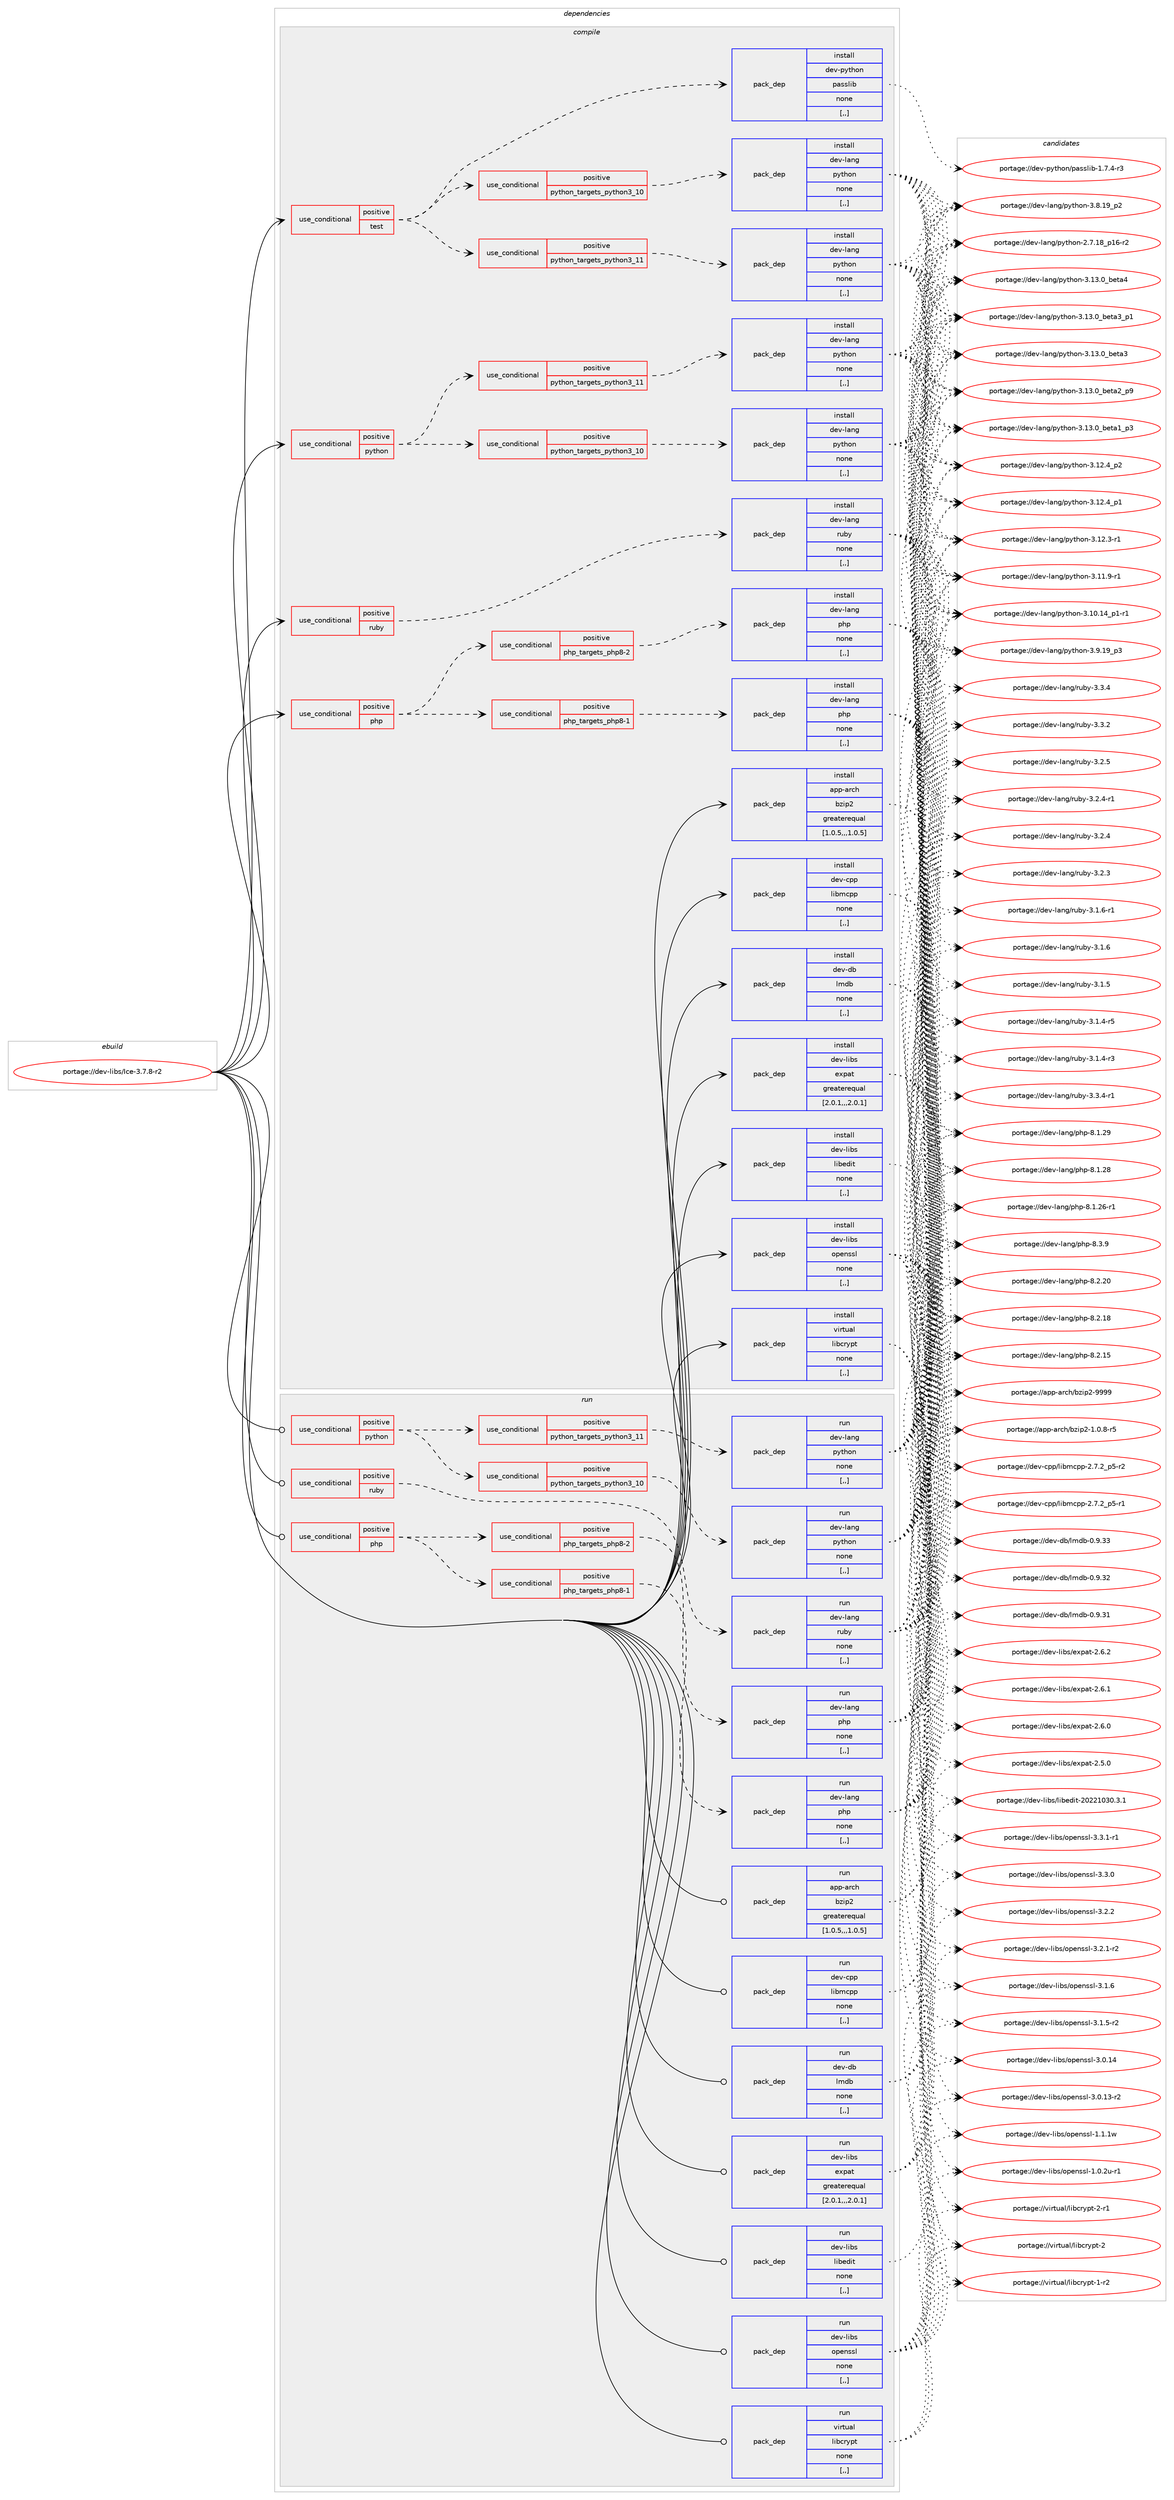 digraph prolog {

# *************
# Graph options
# *************

newrank=true;
concentrate=true;
compound=true;
graph [rankdir=LR,fontname=Helvetica,fontsize=10,ranksep=1.5];#, ranksep=2.5, nodesep=0.2];
edge  [arrowhead=vee];
node  [fontname=Helvetica,fontsize=10];

# **********
# The ebuild
# **********

subgraph cluster_leftcol {
color=gray;
label=<<i>ebuild</i>>;
id [label="portage://dev-libs/Ice-3.7.8-r2", color=red, width=4, href="../dev-libs/Ice-3.7.8-r2.svg"];
}

# ****************
# The dependencies
# ****************

subgraph cluster_midcol {
color=gray;
label=<<i>dependencies</i>>;
subgraph cluster_compile {
fillcolor="#eeeeee";
style=filled;
label=<<i>compile</i>>;
subgraph cond25691 {
dependency106335 [label=<<TABLE BORDER="0" CELLBORDER="1" CELLSPACING="0" CELLPADDING="4"><TR><TD ROWSPAN="3" CELLPADDING="10">use_conditional</TD></TR><TR><TD>positive</TD></TR><TR><TD>php</TD></TR></TABLE>>, shape=none, color=red];
subgraph cond25692 {
dependency106336 [label=<<TABLE BORDER="0" CELLBORDER="1" CELLSPACING="0" CELLPADDING="4"><TR><TD ROWSPAN="3" CELLPADDING="10">use_conditional</TD></TR><TR><TD>positive</TD></TR><TR><TD>php_targets_php8-1</TD></TR></TABLE>>, shape=none, color=red];
subgraph pack79495 {
dependency106337 [label=<<TABLE BORDER="0" CELLBORDER="1" CELLSPACING="0" CELLPADDING="4" WIDTH="220"><TR><TD ROWSPAN="6" CELLPADDING="30">pack_dep</TD></TR><TR><TD WIDTH="110">install</TD></TR><TR><TD>dev-lang</TD></TR><TR><TD>php</TD></TR><TR><TD>none</TD></TR><TR><TD>[,,]</TD></TR></TABLE>>, shape=none, color=blue];
}
dependency106336:e -> dependency106337:w [weight=20,style="dashed",arrowhead="vee"];
}
dependency106335:e -> dependency106336:w [weight=20,style="dashed",arrowhead="vee"];
subgraph cond25693 {
dependency106338 [label=<<TABLE BORDER="0" CELLBORDER="1" CELLSPACING="0" CELLPADDING="4"><TR><TD ROWSPAN="3" CELLPADDING="10">use_conditional</TD></TR><TR><TD>positive</TD></TR><TR><TD>php_targets_php8-2</TD></TR></TABLE>>, shape=none, color=red];
subgraph pack79496 {
dependency106339 [label=<<TABLE BORDER="0" CELLBORDER="1" CELLSPACING="0" CELLPADDING="4" WIDTH="220"><TR><TD ROWSPAN="6" CELLPADDING="30">pack_dep</TD></TR><TR><TD WIDTH="110">install</TD></TR><TR><TD>dev-lang</TD></TR><TR><TD>php</TD></TR><TR><TD>none</TD></TR><TR><TD>[,,]</TD></TR></TABLE>>, shape=none, color=blue];
}
dependency106338:e -> dependency106339:w [weight=20,style="dashed",arrowhead="vee"];
}
dependency106335:e -> dependency106338:w [weight=20,style="dashed",arrowhead="vee"];
}
id:e -> dependency106335:w [weight=20,style="solid",arrowhead="vee"];
subgraph cond25694 {
dependency106340 [label=<<TABLE BORDER="0" CELLBORDER="1" CELLSPACING="0" CELLPADDING="4"><TR><TD ROWSPAN="3" CELLPADDING="10">use_conditional</TD></TR><TR><TD>positive</TD></TR><TR><TD>python</TD></TR></TABLE>>, shape=none, color=red];
subgraph cond25695 {
dependency106341 [label=<<TABLE BORDER="0" CELLBORDER="1" CELLSPACING="0" CELLPADDING="4"><TR><TD ROWSPAN="3" CELLPADDING="10">use_conditional</TD></TR><TR><TD>positive</TD></TR><TR><TD>python_targets_python3_10</TD></TR></TABLE>>, shape=none, color=red];
subgraph pack79497 {
dependency106342 [label=<<TABLE BORDER="0" CELLBORDER="1" CELLSPACING="0" CELLPADDING="4" WIDTH="220"><TR><TD ROWSPAN="6" CELLPADDING="30">pack_dep</TD></TR><TR><TD WIDTH="110">install</TD></TR><TR><TD>dev-lang</TD></TR><TR><TD>python</TD></TR><TR><TD>none</TD></TR><TR><TD>[,,]</TD></TR></TABLE>>, shape=none, color=blue];
}
dependency106341:e -> dependency106342:w [weight=20,style="dashed",arrowhead="vee"];
}
dependency106340:e -> dependency106341:w [weight=20,style="dashed",arrowhead="vee"];
subgraph cond25696 {
dependency106343 [label=<<TABLE BORDER="0" CELLBORDER="1" CELLSPACING="0" CELLPADDING="4"><TR><TD ROWSPAN="3" CELLPADDING="10">use_conditional</TD></TR><TR><TD>positive</TD></TR><TR><TD>python_targets_python3_11</TD></TR></TABLE>>, shape=none, color=red];
subgraph pack79498 {
dependency106344 [label=<<TABLE BORDER="0" CELLBORDER="1" CELLSPACING="0" CELLPADDING="4" WIDTH="220"><TR><TD ROWSPAN="6" CELLPADDING="30">pack_dep</TD></TR><TR><TD WIDTH="110">install</TD></TR><TR><TD>dev-lang</TD></TR><TR><TD>python</TD></TR><TR><TD>none</TD></TR><TR><TD>[,,]</TD></TR></TABLE>>, shape=none, color=blue];
}
dependency106343:e -> dependency106344:w [weight=20,style="dashed",arrowhead="vee"];
}
dependency106340:e -> dependency106343:w [weight=20,style="dashed",arrowhead="vee"];
}
id:e -> dependency106340:w [weight=20,style="solid",arrowhead="vee"];
subgraph cond25697 {
dependency106345 [label=<<TABLE BORDER="0" CELLBORDER="1" CELLSPACING="0" CELLPADDING="4"><TR><TD ROWSPAN="3" CELLPADDING="10">use_conditional</TD></TR><TR><TD>positive</TD></TR><TR><TD>ruby</TD></TR></TABLE>>, shape=none, color=red];
subgraph pack79499 {
dependency106346 [label=<<TABLE BORDER="0" CELLBORDER="1" CELLSPACING="0" CELLPADDING="4" WIDTH="220"><TR><TD ROWSPAN="6" CELLPADDING="30">pack_dep</TD></TR><TR><TD WIDTH="110">install</TD></TR><TR><TD>dev-lang</TD></TR><TR><TD>ruby</TD></TR><TR><TD>none</TD></TR><TR><TD>[,,]</TD></TR></TABLE>>, shape=none, color=blue];
}
dependency106345:e -> dependency106346:w [weight=20,style="dashed",arrowhead="vee"];
}
id:e -> dependency106345:w [weight=20,style="solid",arrowhead="vee"];
subgraph cond25698 {
dependency106347 [label=<<TABLE BORDER="0" CELLBORDER="1" CELLSPACING="0" CELLPADDING="4"><TR><TD ROWSPAN="3" CELLPADDING="10">use_conditional</TD></TR><TR><TD>positive</TD></TR><TR><TD>test</TD></TR></TABLE>>, shape=none, color=red];
subgraph cond25699 {
dependency106348 [label=<<TABLE BORDER="0" CELLBORDER="1" CELLSPACING="0" CELLPADDING="4"><TR><TD ROWSPAN="3" CELLPADDING="10">use_conditional</TD></TR><TR><TD>positive</TD></TR><TR><TD>python_targets_python3_10</TD></TR></TABLE>>, shape=none, color=red];
subgraph pack79500 {
dependency106349 [label=<<TABLE BORDER="0" CELLBORDER="1" CELLSPACING="0" CELLPADDING="4" WIDTH="220"><TR><TD ROWSPAN="6" CELLPADDING="30">pack_dep</TD></TR><TR><TD WIDTH="110">install</TD></TR><TR><TD>dev-lang</TD></TR><TR><TD>python</TD></TR><TR><TD>none</TD></TR><TR><TD>[,,]</TD></TR></TABLE>>, shape=none, color=blue];
}
dependency106348:e -> dependency106349:w [weight=20,style="dashed",arrowhead="vee"];
}
dependency106347:e -> dependency106348:w [weight=20,style="dashed",arrowhead="vee"];
subgraph cond25700 {
dependency106350 [label=<<TABLE BORDER="0" CELLBORDER="1" CELLSPACING="0" CELLPADDING="4"><TR><TD ROWSPAN="3" CELLPADDING="10">use_conditional</TD></TR><TR><TD>positive</TD></TR><TR><TD>python_targets_python3_11</TD></TR></TABLE>>, shape=none, color=red];
subgraph pack79501 {
dependency106351 [label=<<TABLE BORDER="0" CELLBORDER="1" CELLSPACING="0" CELLPADDING="4" WIDTH="220"><TR><TD ROWSPAN="6" CELLPADDING="30">pack_dep</TD></TR><TR><TD WIDTH="110">install</TD></TR><TR><TD>dev-lang</TD></TR><TR><TD>python</TD></TR><TR><TD>none</TD></TR><TR><TD>[,,]</TD></TR></TABLE>>, shape=none, color=blue];
}
dependency106350:e -> dependency106351:w [weight=20,style="dashed",arrowhead="vee"];
}
dependency106347:e -> dependency106350:w [weight=20,style="dashed",arrowhead="vee"];
subgraph pack79502 {
dependency106352 [label=<<TABLE BORDER="0" CELLBORDER="1" CELLSPACING="0" CELLPADDING="4" WIDTH="220"><TR><TD ROWSPAN="6" CELLPADDING="30">pack_dep</TD></TR><TR><TD WIDTH="110">install</TD></TR><TR><TD>dev-python</TD></TR><TR><TD>passlib</TD></TR><TR><TD>none</TD></TR><TR><TD>[,,]</TD></TR></TABLE>>, shape=none, color=blue];
}
dependency106347:e -> dependency106352:w [weight=20,style="dashed",arrowhead="vee"];
}
id:e -> dependency106347:w [weight=20,style="solid",arrowhead="vee"];
subgraph pack79503 {
dependency106353 [label=<<TABLE BORDER="0" CELLBORDER="1" CELLSPACING="0" CELLPADDING="4" WIDTH="220"><TR><TD ROWSPAN="6" CELLPADDING="30">pack_dep</TD></TR><TR><TD WIDTH="110">install</TD></TR><TR><TD>app-arch</TD></TR><TR><TD>bzip2</TD></TR><TR><TD>greaterequal</TD></TR><TR><TD>[1.0.5,,,1.0.5]</TD></TR></TABLE>>, shape=none, color=blue];
}
id:e -> dependency106353:w [weight=20,style="solid",arrowhead="vee"];
subgraph pack79504 {
dependency106354 [label=<<TABLE BORDER="0" CELLBORDER="1" CELLSPACING="0" CELLPADDING="4" WIDTH="220"><TR><TD ROWSPAN="6" CELLPADDING="30">pack_dep</TD></TR><TR><TD WIDTH="110">install</TD></TR><TR><TD>dev-cpp</TD></TR><TR><TD>libmcpp</TD></TR><TR><TD>none</TD></TR><TR><TD>[,,]</TD></TR></TABLE>>, shape=none, color=blue];
}
id:e -> dependency106354:w [weight=20,style="solid",arrowhead="vee"];
subgraph pack79505 {
dependency106355 [label=<<TABLE BORDER="0" CELLBORDER="1" CELLSPACING="0" CELLPADDING="4" WIDTH="220"><TR><TD ROWSPAN="6" CELLPADDING="30">pack_dep</TD></TR><TR><TD WIDTH="110">install</TD></TR><TR><TD>dev-db</TD></TR><TR><TD>lmdb</TD></TR><TR><TD>none</TD></TR><TR><TD>[,,]</TD></TR></TABLE>>, shape=none, color=blue];
}
id:e -> dependency106355:w [weight=20,style="solid",arrowhead="vee"];
subgraph pack79506 {
dependency106356 [label=<<TABLE BORDER="0" CELLBORDER="1" CELLSPACING="0" CELLPADDING="4" WIDTH="220"><TR><TD ROWSPAN="6" CELLPADDING="30">pack_dep</TD></TR><TR><TD WIDTH="110">install</TD></TR><TR><TD>dev-libs</TD></TR><TR><TD>expat</TD></TR><TR><TD>greaterequal</TD></TR><TR><TD>[2.0.1,,,2.0.1]</TD></TR></TABLE>>, shape=none, color=blue];
}
id:e -> dependency106356:w [weight=20,style="solid",arrowhead="vee"];
subgraph pack79507 {
dependency106357 [label=<<TABLE BORDER="0" CELLBORDER="1" CELLSPACING="0" CELLPADDING="4" WIDTH="220"><TR><TD ROWSPAN="6" CELLPADDING="30">pack_dep</TD></TR><TR><TD WIDTH="110">install</TD></TR><TR><TD>dev-libs</TD></TR><TR><TD>libedit</TD></TR><TR><TD>none</TD></TR><TR><TD>[,,]</TD></TR></TABLE>>, shape=none, color=blue];
}
id:e -> dependency106357:w [weight=20,style="solid",arrowhead="vee"];
subgraph pack79508 {
dependency106358 [label=<<TABLE BORDER="0" CELLBORDER="1" CELLSPACING="0" CELLPADDING="4" WIDTH="220"><TR><TD ROWSPAN="6" CELLPADDING="30">pack_dep</TD></TR><TR><TD WIDTH="110">install</TD></TR><TR><TD>dev-libs</TD></TR><TR><TD>openssl</TD></TR><TR><TD>none</TD></TR><TR><TD>[,,]</TD></TR></TABLE>>, shape=none, color=blue];
}
id:e -> dependency106358:w [weight=20,style="solid",arrowhead="vee"];
subgraph pack79509 {
dependency106359 [label=<<TABLE BORDER="0" CELLBORDER="1" CELLSPACING="0" CELLPADDING="4" WIDTH="220"><TR><TD ROWSPAN="6" CELLPADDING="30">pack_dep</TD></TR><TR><TD WIDTH="110">install</TD></TR><TR><TD>virtual</TD></TR><TR><TD>libcrypt</TD></TR><TR><TD>none</TD></TR><TR><TD>[,,]</TD></TR></TABLE>>, shape=none, color=blue];
}
id:e -> dependency106359:w [weight=20,style="solid",arrowhead="vee"];
}
subgraph cluster_compileandrun {
fillcolor="#eeeeee";
style=filled;
label=<<i>compile and run</i>>;
}
subgraph cluster_run {
fillcolor="#eeeeee";
style=filled;
label=<<i>run</i>>;
subgraph cond25701 {
dependency106360 [label=<<TABLE BORDER="0" CELLBORDER="1" CELLSPACING="0" CELLPADDING="4"><TR><TD ROWSPAN="3" CELLPADDING="10">use_conditional</TD></TR><TR><TD>positive</TD></TR><TR><TD>php</TD></TR></TABLE>>, shape=none, color=red];
subgraph cond25702 {
dependency106361 [label=<<TABLE BORDER="0" CELLBORDER="1" CELLSPACING="0" CELLPADDING="4"><TR><TD ROWSPAN="3" CELLPADDING="10">use_conditional</TD></TR><TR><TD>positive</TD></TR><TR><TD>php_targets_php8-1</TD></TR></TABLE>>, shape=none, color=red];
subgraph pack79510 {
dependency106362 [label=<<TABLE BORDER="0" CELLBORDER="1" CELLSPACING="0" CELLPADDING="4" WIDTH="220"><TR><TD ROWSPAN="6" CELLPADDING="30">pack_dep</TD></TR><TR><TD WIDTH="110">run</TD></TR><TR><TD>dev-lang</TD></TR><TR><TD>php</TD></TR><TR><TD>none</TD></TR><TR><TD>[,,]</TD></TR></TABLE>>, shape=none, color=blue];
}
dependency106361:e -> dependency106362:w [weight=20,style="dashed",arrowhead="vee"];
}
dependency106360:e -> dependency106361:w [weight=20,style="dashed",arrowhead="vee"];
subgraph cond25703 {
dependency106363 [label=<<TABLE BORDER="0" CELLBORDER="1" CELLSPACING="0" CELLPADDING="4"><TR><TD ROWSPAN="3" CELLPADDING="10">use_conditional</TD></TR><TR><TD>positive</TD></TR><TR><TD>php_targets_php8-2</TD></TR></TABLE>>, shape=none, color=red];
subgraph pack79511 {
dependency106364 [label=<<TABLE BORDER="0" CELLBORDER="1" CELLSPACING="0" CELLPADDING="4" WIDTH="220"><TR><TD ROWSPAN="6" CELLPADDING="30">pack_dep</TD></TR><TR><TD WIDTH="110">run</TD></TR><TR><TD>dev-lang</TD></TR><TR><TD>php</TD></TR><TR><TD>none</TD></TR><TR><TD>[,,]</TD></TR></TABLE>>, shape=none, color=blue];
}
dependency106363:e -> dependency106364:w [weight=20,style="dashed",arrowhead="vee"];
}
dependency106360:e -> dependency106363:w [weight=20,style="dashed",arrowhead="vee"];
}
id:e -> dependency106360:w [weight=20,style="solid",arrowhead="odot"];
subgraph cond25704 {
dependency106365 [label=<<TABLE BORDER="0" CELLBORDER="1" CELLSPACING="0" CELLPADDING="4"><TR><TD ROWSPAN="3" CELLPADDING="10">use_conditional</TD></TR><TR><TD>positive</TD></TR><TR><TD>python</TD></TR></TABLE>>, shape=none, color=red];
subgraph cond25705 {
dependency106366 [label=<<TABLE BORDER="0" CELLBORDER="1" CELLSPACING="0" CELLPADDING="4"><TR><TD ROWSPAN="3" CELLPADDING="10">use_conditional</TD></TR><TR><TD>positive</TD></TR><TR><TD>python_targets_python3_10</TD></TR></TABLE>>, shape=none, color=red];
subgraph pack79512 {
dependency106367 [label=<<TABLE BORDER="0" CELLBORDER="1" CELLSPACING="0" CELLPADDING="4" WIDTH="220"><TR><TD ROWSPAN="6" CELLPADDING="30">pack_dep</TD></TR><TR><TD WIDTH="110">run</TD></TR><TR><TD>dev-lang</TD></TR><TR><TD>python</TD></TR><TR><TD>none</TD></TR><TR><TD>[,,]</TD></TR></TABLE>>, shape=none, color=blue];
}
dependency106366:e -> dependency106367:w [weight=20,style="dashed",arrowhead="vee"];
}
dependency106365:e -> dependency106366:w [weight=20,style="dashed",arrowhead="vee"];
subgraph cond25706 {
dependency106368 [label=<<TABLE BORDER="0" CELLBORDER="1" CELLSPACING="0" CELLPADDING="4"><TR><TD ROWSPAN="3" CELLPADDING="10">use_conditional</TD></TR><TR><TD>positive</TD></TR><TR><TD>python_targets_python3_11</TD></TR></TABLE>>, shape=none, color=red];
subgraph pack79513 {
dependency106369 [label=<<TABLE BORDER="0" CELLBORDER="1" CELLSPACING="0" CELLPADDING="4" WIDTH="220"><TR><TD ROWSPAN="6" CELLPADDING="30">pack_dep</TD></TR><TR><TD WIDTH="110">run</TD></TR><TR><TD>dev-lang</TD></TR><TR><TD>python</TD></TR><TR><TD>none</TD></TR><TR><TD>[,,]</TD></TR></TABLE>>, shape=none, color=blue];
}
dependency106368:e -> dependency106369:w [weight=20,style="dashed",arrowhead="vee"];
}
dependency106365:e -> dependency106368:w [weight=20,style="dashed",arrowhead="vee"];
}
id:e -> dependency106365:w [weight=20,style="solid",arrowhead="odot"];
subgraph cond25707 {
dependency106370 [label=<<TABLE BORDER="0" CELLBORDER="1" CELLSPACING="0" CELLPADDING="4"><TR><TD ROWSPAN="3" CELLPADDING="10">use_conditional</TD></TR><TR><TD>positive</TD></TR><TR><TD>ruby</TD></TR></TABLE>>, shape=none, color=red];
subgraph pack79514 {
dependency106371 [label=<<TABLE BORDER="0" CELLBORDER="1" CELLSPACING="0" CELLPADDING="4" WIDTH="220"><TR><TD ROWSPAN="6" CELLPADDING="30">pack_dep</TD></TR><TR><TD WIDTH="110">run</TD></TR><TR><TD>dev-lang</TD></TR><TR><TD>ruby</TD></TR><TR><TD>none</TD></TR><TR><TD>[,,]</TD></TR></TABLE>>, shape=none, color=blue];
}
dependency106370:e -> dependency106371:w [weight=20,style="dashed",arrowhead="vee"];
}
id:e -> dependency106370:w [weight=20,style="solid",arrowhead="odot"];
subgraph pack79515 {
dependency106372 [label=<<TABLE BORDER="0" CELLBORDER="1" CELLSPACING="0" CELLPADDING="4" WIDTH="220"><TR><TD ROWSPAN="6" CELLPADDING="30">pack_dep</TD></TR><TR><TD WIDTH="110">run</TD></TR><TR><TD>app-arch</TD></TR><TR><TD>bzip2</TD></TR><TR><TD>greaterequal</TD></TR><TR><TD>[1.0.5,,,1.0.5]</TD></TR></TABLE>>, shape=none, color=blue];
}
id:e -> dependency106372:w [weight=20,style="solid",arrowhead="odot"];
subgraph pack79516 {
dependency106373 [label=<<TABLE BORDER="0" CELLBORDER="1" CELLSPACING="0" CELLPADDING="4" WIDTH="220"><TR><TD ROWSPAN="6" CELLPADDING="30">pack_dep</TD></TR><TR><TD WIDTH="110">run</TD></TR><TR><TD>dev-cpp</TD></TR><TR><TD>libmcpp</TD></TR><TR><TD>none</TD></TR><TR><TD>[,,]</TD></TR></TABLE>>, shape=none, color=blue];
}
id:e -> dependency106373:w [weight=20,style="solid",arrowhead="odot"];
subgraph pack79517 {
dependency106374 [label=<<TABLE BORDER="0" CELLBORDER="1" CELLSPACING="0" CELLPADDING="4" WIDTH="220"><TR><TD ROWSPAN="6" CELLPADDING="30">pack_dep</TD></TR><TR><TD WIDTH="110">run</TD></TR><TR><TD>dev-db</TD></TR><TR><TD>lmdb</TD></TR><TR><TD>none</TD></TR><TR><TD>[,,]</TD></TR></TABLE>>, shape=none, color=blue];
}
id:e -> dependency106374:w [weight=20,style="solid",arrowhead="odot"];
subgraph pack79518 {
dependency106375 [label=<<TABLE BORDER="0" CELLBORDER="1" CELLSPACING="0" CELLPADDING="4" WIDTH="220"><TR><TD ROWSPAN="6" CELLPADDING="30">pack_dep</TD></TR><TR><TD WIDTH="110">run</TD></TR><TR><TD>dev-libs</TD></TR><TR><TD>expat</TD></TR><TR><TD>greaterequal</TD></TR><TR><TD>[2.0.1,,,2.0.1]</TD></TR></TABLE>>, shape=none, color=blue];
}
id:e -> dependency106375:w [weight=20,style="solid",arrowhead="odot"];
subgraph pack79519 {
dependency106376 [label=<<TABLE BORDER="0" CELLBORDER="1" CELLSPACING="0" CELLPADDING="4" WIDTH="220"><TR><TD ROWSPAN="6" CELLPADDING="30">pack_dep</TD></TR><TR><TD WIDTH="110">run</TD></TR><TR><TD>dev-libs</TD></TR><TR><TD>libedit</TD></TR><TR><TD>none</TD></TR><TR><TD>[,,]</TD></TR></TABLE>>, shape=none, color=blue];
}
id:e -> dependency106376:w [weight=20,style="solid",arrowhead="odot"];
subgraph pack79520 {
dependency106377 [label=<<TABLE BORDER="0" CELLBORDER="1" CELLSPACING="0" CELLPADDING="4" WIDTH="220"><TR><TD ROWSPAN="6" CELLPADDING="30">pack_dep</TD></TR><TR><TD WIDTH="110">run</TD></TR><TR><TD>dev-libs</TD></TR><TR><TD>openssl</TD></TR><TR><TD>none</TD></TR><TR><TD>[,,]</TD></TR></TABLE>>, shape=none, color=blue];
}
id:e -> dependency106377:w [weight=20,style="solid",arrowhead="odot"];
subgraph pack79521 {
dependency106378 [label=<<TABLE BORDER="0" CELLBORDER="1" CELLSPACING="0" CELLPADDING="4" WIDTH="220"><TR><TD ROWSPAN="6" CELLPADDING="30">pack_dep</TD></TR><TR><TD WIDTH="110">run</TD></TR><TR><TD>virtual</TD></TR><TR><TD>libcrypt</TD></TR><TR><TD>none</TD></TR><TR><TD>[,,]</TD></TR></TABLE>>, shape=none, color=blue];
}
id:e -> dependency106378:w [weight=20,style="solid",arrowhead="odot"];
}
}

# **************
# The candidates
# **************

subgraph cluster_choices {
rank=same;
color=gray;
label=<<i>candidates</i>>;

subgraph choice79495 {
color=black;
nodesep=1;
choice100101118451089711010347112104112455646514657 [label="portage://dev-lang/php-8.3.9", color=red, width=4,href="../dev-lang/php-8.3.9.svg"];
choice10010111845108971101034711210411245564650465048 [label="portage://dev-lang/php-8.2.20", color=red, width=4,href="../dev-lang/php-8.2.20.svg"];
choice10010111845108971101034711210411245564650464956 [label="portage://dev-lang/php-8.2.18", color=red, width=4,href="../dev-lang/php-8.2.18.svg"];
choice10010111845108971101034711210411245564650464953 [label="portage://dev-lang/php-8.2.15", color=red, width=4,href="../dev-lang/php-8.2.15.svg"];
choice10010111845108971101034711210411245564649465057 [label="portage://dev-lang/php-8.1.29", color=red, width=4,href="../dev-lang/php-8.1.29.svg"];
choice10010111845108971101034711210411245564649465056 [label="portage://dev-lang/php-8.1.28", color=red, width=4,href="../dev-lang/php-8.1.28.svg"];
choice100101118451089711010347112104112455646494650544511449 [label="portage://dev-lang/php-8.1.26-r1", color=red, width=4,href="../dev-lang/php-8.1.26-r1.svg"];
dependency106337:e -> choice100101118451089711010347112104112455646514657:w [style=dotted,weight="100"];
dependency106337:e -> choice10010111845108971101034711210411245564650465048:w [style=dotted,weight="100"];
dependency106337:e -> choice10010111845108971101034711210411245564650464956:w [style=dotted,weight="100"];
dependency106337:e -> choice10010111845108971101034711210411245564650464953:w [style=dotted,weight="100"];
dependency106337:e -> choice10010111845108971101034711210411245564649465057:w [style=dotted,weight="100"];
dependency106337:e -> choice10010111845108971101034711210411245564649465056:w [style=dotted,weight="100"];
dependency106337:e -> choice100101118451089711010347112104112455646494650544511449:w [style=dotted,weight="100"];
}
subgraph choice79496 {
color=black;
nodesep=1;
choice100101118451089711010347112104112455646514657 [label="portage://dev-lang/php-8.3.9", color=red, width=4,href="../dev-lang/php-8.3.9.svg"];
choice10010111845108971101034711210411245564650465048 [label="portage://dev-lang/php-8.2.20", color=red, width=4,href="../dev-lang/php-8.2.20.svg"];
choice10010111845108971101034711210411245564650464956 [label="portage://dev-lang/php-8.2.18", color=red, width=4,href="../dev-lang/php-8.2.18.svg"];
choice10010111845108971101034711210411245564650464953 [label="portage://dev-lang/php-8.2.15", color=red, width=4,href="../dev-lang/php-8.2.15.svg"];
choice10010111845108971101034711210411245564649465057 [label="portage://dev-lang/php-8.1.29", color=red, width=4,href="../dev-lang/php-8.1.29.svg"];
choice10010111845108971101034711210411245564649465056 [label="portage://dev-lang/php-8.1.28", color=red, width=4,href="../dev-lang/php-8.1.28.svg"];
choice100101118451089711010347112104112455646494650544511449 [label="portage://dev-lang/php-8.1.26-r1", color=red, width=4,href="../dev-lang/php-8.1.26-r1.svg"];
dependency106339:e -> choice100101118451089711010347112104112455646514657:w [style=dotted,weight="100"];
dependency106339:e -> choice10010111845108971101034711210411245564650465048:w [style=dotted,weight="100"];
dependency106339:e -> choice10010111845108971101034711210411245564650464956:w [style=dotted,weight="100"];
dependency106339:e -> choice10010111845108971101034711210411245564650464953:w [style=dotted,weight="100"];
dependency106339:e -> choice10010111845108971101034711210411245564649465057:w [style=dotted,weight="100"];
dependency106339:e -> choice10010111845108971101034711210411245564649465056:w [style=dotted,weight="100"];
dependency106339:e -> choice100101118451089711010347112104112455646494650544511449:w [style=dotted,weight="100"];
}
subgraph choice79497 {
color=black;
nodesep=1;
choice1001011184510897110103471121211161041111104551464951464895981011169752 [label="portage://dev-lang/python-3.13.0_beta4", color=red, width=4,href="../dev-lang/python-3.13.0_beta4.svg"];
choice10010111845108971101034711212111610411111045514649514648959810111697519511249 [label="portage://dev-lang/python-3.13.0_beta3_p1", color=red, width=4,href="../dev-lang/python-3.13.0_beta3_p1.svg"];
choice1001011184510897110103471121211161041111104551464951464895981011169751 [label="portage://dev-lang/python-3.13.0_beta3", color=red, width=4,href="../dev-lang/python-3.13.0_beta3.svg"];
choice10010111845108971101034711212111610411111045514649514648959810111697509511257 [label="portage://dev-lang/python-3.13.0_beta2_p9", color=red, width=4,href="../dev-lang/python-3.13.0_beta2_p9.svg"];
choice10010111845108971101034711212111610411111045514649514648959810111697499511251 [label="portage://dev-lang/python-3.13.0_beta1_p3", color=red, width=4,href="../dev-lang/python-3.13.0_beta1_p3.svg"];
choice100101118451089711010347112121116104111110455146495046529511250 [label="portage://dev-lang/python-3.12.4_p2", color=red, width=4,href="../dev-lang/python-3.12.4_p2.svg"];
choice100101118451089711010347112121116104111110455146495046529511249 [label="portage://dev-lang/python-3.12.4_p1", color=red, width=4,href="../dev-lang/python-3.12.4_p1.svg"];
choice100101118451089711010347112121116104111110455146495046514511449 [label="portage://dev-lang/python-3.12.3-r1", color=red, width=4,href="../dev-lang/python-3.12.3-r1.svg"];
choice100101118451089711010347112121116104111110455146494946574511449 [label="portage://dev-lang/python-3.11.9-r1", color=red, width=4,href="../dev-lang/python-3.11.9-r1.svg"];
choice100101118451089711010347112121116104111110455146494846495295112494511449 [label="portage://dev-lang/python-3.10.14_p1-r1", color=red, width=4,href="../dev-lang/python-3.10.14_p1-r1.svg"];
choice100101118451089711010347112121116104111110455146574649579511251 [label="portage://dev-lang/python-3.9.19_p3", color=red, width=4,href="../dev-lang/python-3.9.19_p3.svg"];
choice100101118451089711010347112121116104111110455146564649579511250 [label="portage://dev-lang/python-3.8.19_p2", color=red, width=4,href="../dev-lang/python-3.8.19_p2.svg"];
choice100101118451089711010347112121116104111110455046554649569511249544511450 [label="portage://dev-lang/python-2.7.18_p16-r2", color=red, width=4,href="../dev-lang/python-2.7.18_p16-r2.svg"];
dependency106342:e -> choice1001011184510897110103471121211161041111104551464951464895981011169752:w [style=dotted,weight="100"];
dependency106342:e -> choice10010111845108971101034711212111610411111045514649514648959810111697519511249:w [style=dotted,weight="100"];
dependency106342:e -> choice1001011184510897110103471121211161041111104551464951464895981011169751:w [style=dotted,weight="100"];
dependency106342:e -> choice10010111845108971101034711212111610411111045514649514648959810111697509511257:w [style=dotted,weight="100"];
dependency106342:e -> choice10010111845108971101034711212111610411111045514649514648959810111697499511251:w [style=dotted,weight="100"];
dependency106342:e -> choice100101118451089711010347112121116104111110455146495046529511250:w [style=dotted,weight="100"];
dependency106342:e -> choice100101118451089711010347112121116104111110455146495046529511249:w [style=dotted,weight="100"];
dependency106342:e -> choice100101118451089711010347112121116104111110455146495046514511449:w [style=dotted,weight="100"];
dependency106342:e -> choice100101118451089711010347112121116104111110455146494946574511449:w [style=dotted,weight="100"];
dependency106342:e -> choice100101118451089711010347112121116104111110455146494846495295112494511449:w [style=dotted,weight="100"];
dependency106342:e -> choice100101118451089711010347112121116104111110455146574649579511251:w [style=dotted,weight="100"];
dependency106342:e -> choice100101118451089711010347112121116104111110455146564649579511250:w [style=dotted,weight="100"];
dependency106342:e -> choice100101118451089711010347112121116104111110455046554649569511249544511450:w [style=dotted,weight="100"];
}
subgraph choice79498 {
color=black;
nodesep=1;
choice1001011184510897110103471121211161041111104551464951464895981011169752 [label="portage://dev-lang/python-3.13.0_beta4", color=red, width=4,href="../dev-lang/python-3.13.0_beta4.svg"];
choice10010111845108971101034711212111610411111045514649514648959810111697519511249 [label="portage://dev-lang/python-3.13.0_beta3_p1", color=red, width=4,href="../dev-lang/python-3.13.0_beta3_p1.svg"];
choice1001011184510897110103471121211161041111104551464951464895981011169751 [label="portage://dev-lang/python-3.13.0_beta3", color=red, width=4,href="../dev-lang/python-3.13.0_beta3.svg"];
choice10010111845108971101034711212111610411111045514649514648959810111697509511257 [label="portage://dev-lang/python-3.13.0_beta2_p9", color=red, width=4,href="../dev-lang/python-3.13.0_beta2_p9.svg"];
choice10010111845108971101034711212111610411111045514649514648959810111697499511251 [label="portage://dev-lang/python-3.13.0_beta1_p3", color=red, width=4,href="../dev-lang/python-3.13.0_beta1_p3.svg"];
choice100101118451089711010347112121116104111110455146495046529511250 [label="portage://dev-lang/python-3.12.4_p2", color=red, width=4,href="../dev-lang/python-3.12.4_p2.svg"];
choice100101118451089711010347112121116104111110455146495046529511249 [label="portage://dev-lang/python-3.12.4_p1", color=red, width=4,href="../dev-lang/python-3.12.4_p1.svg"];
choice100101118451089711010347112121116104111110455146495046514511449 [label="portage://dev-lang/python-3.12.3-r1", color=red, width=4,href="../dev-lang/python-3.12.3-r1.svg"];
choice100101118451089711010347112121116104111110455146494946574511449 [label="portage://dev-lang/python-3.11.9-r1", color=red, width=4,href="../dev-lang/python-3.11.9-r1.svg"];
choice100101118451089711010347112121116104111110455146494846495295112494511449 [label="portage://dev-lang/python-3.10.14_p1-r1", color=red, width=4,href="../dev-lang/python-3.10.14_p1-r1.svg"];
choice100101118451089711010347112121116104111110455146574649579511251 [label="portage://dev-lang/python-3.9.19_p3", color=red, width=4,href="../dev-lang/python-3.9.19_p3.svg"];
choice100101118451089711010347112121116104111110455146564649579511250 [label="portage://dev-lang/python-3.8.19_p2", color=red, width=4,href="../dev-lang/python-3.8.19_p2.svg"];
choice100101118451089711010347112121116104111110455046554649569511249544511450 [label="portage://dev-lang/python-2.7.18_p16-r2", color=red, width=4,href="../dev-lang/python-2.7.18_p16-r2.svg"];
dependency106344:e -> choice1001011184510897110103471121211161041111104551464951464895981011169752:w [style=dotted,weight="100"];
dependency106344:e -> choice10010111845108971101034711212111610411111045514649514648959810111697519511249:w [style=dotted,weight="100"];
dependency106344:e -> choice1001011184510897110103471121211161041111104551464951464895981011169751:w [style=dotted,weight="100"];
dependency106344:e -> choice10010111845108971101034711212111610411111045514649514648959810111697509511257:w [style=dotted,weight="100"];
dependency106344:e -> choice10010111845108971101034711212111610411111045514649514648959810111697499511251:w [style=dotted,weight="100"];
dependency106344:e -> choice100101118451089711010347112121116104111110455146495046529511250:w [style=dotted,weight="100"];
dependency106344:e -> choice100101118451089711010347112121116104111110455146495046529511249:w [style=dotted,weight="100"];
dependency106344:e -> choice100101118451089711010347112121116104111110455146495046514511449:w [style=dotted,weight="100"];
dependency106344:e -> choice100101118451089711010347112121116104111110455146494946574511449:w [style=dotted,weight="100"];
dependency106344:e -> choice100101118451089711010347112121116104111110455146494846495295112494511449:w [style=dotted,weight="100"];
dependency106344:e -> choice100101118451089711010347112121116104111110455146574649579511251:w [style=dotted,weight="100"];
dependency106344:e -> choice100101118451089711010347112121116104111110455146564649579511250:w [style=dotted,weight="100"];
dependency106344:e -> choice100101118451089711010347112121116104111110455046554649569511249544511450:w [style=dotted,weight="100"];
}
subgraph choice79499 {
color=black;
nodesep=1;
choice100101118451089711010347114117981214551465146524511449 [label="portage://dev-lang/ruby-3.3.4-r1", color=red, width=4,href="../dev-lang/ruby-3.3.4-r1.svg"];
choice10010111845108971101034711411798121455146514652 [label="portage://dev-lang/ruby-3.3.4", color=red, width=4,href="../dev-lang/ruby-3.3.4.svg"];
choice10010111845108971101034711411798121455146514650 [label="portage://dev-lang/ruby-3.3.2", color=red, width=4,href="../dev-lang/ruby-3.3.2.svg"];
choice10010111845108971101034711411798121455146504653 [label="portage://dev-lang/ruby-3.2.5", color=red, width=4,href="../dev-lang/ruby-3.2.5.svg"];
choice100101118451089711010347114117981214551465046524511449 [label="portage://dev-lang/ruby-3.2.4-r1", color=red, width=4,href="../dev-lang/ruby-3.2.4-r1.svg"];
choice10010111845108971101034711411798121455146504652 [label="portage://dev-lang/ruby-3.2.4", color=red, width=4,href="../dev-lang/ruby-3.2.4.svg"];
choice10010111845108971101034711411798121455146504651 [label="portage://dev-lang/ruby-3.2.3", color=red, width=4,href="../dev-lang/ruby-3.2.3.svg"];
choice100101118451089711010347114117981214551464946544511449 [label="portage://dev-lang/ruby-3.1.6-r1", color=red, width=4,href="../dev-lang/ruby-3.1.6-r1.svg"];
choice10010111845108971101034711411798121455146494654 [label="portage://dev-lang/ruby-3.1.6", color=red, width=4,href="../dev-lang/ruby-3.1.6.svg"];
choice10010111845108971101034711411798121455146494653 [label="portage://dev-lang/ruby-3.1.5", color=red, width=4,href="../dev-lang/ruby-3.1.5.svg"];
choice100101118451089711010347114117981214551464946524511453 [label="portage://dev-lang/ruby-3.1.4-r5", color=red, width=4,href="../dev-lang/ruby-3.1.4-r5.svg"];
choice100101118451089711010347114117981214551464946524511451 [label="portage://dev-lang/ruby-3.1.4-r3", color=red, width=4,href="../dev-lang/ruby-3.1.4-r3.svg"];
dependency106346:e -> choice100101118451089711010347114117981214551465146524511449:w [style=dotted,weight="100"];
dependency106346:e -> choice10010111845108971101034711411798121455146514652:w [style=dotted,weight="100"];
dependency106346:e -> choice10010111845108971101034711411798121455146514650:w [style=dotted,weight="100"];
dependency106346:e -> choice10010111845108971101034711411798121455146504653:w [style=dotted,weight="100"];
dependency106346:e -> choice100101118451089711010347114117981214551465046524511449:w [style=dotted,weight="100"];
dependency106346:e -> choice10010111845108971101034711411798121455146504652:w [style=dotted,weight="100"];
dependency106346:e -> choice10010111845108971101034711411798121455146504651:w [style=dotted,weight="100"];
dependency106346:e -> choice100101118451089711010347114117981214551464946544511449:w [style=dotted,weight="100"];
dependency106346:e -> choice10010111845108971101034711411798121455146494654:w [style=dotted,weight="100"];
dependency106346:e -> choice10010111845108971101034711411798121455146494653:w [style=dotted,weight="100"];
dependency106346:e -> choice100101118451089711010347114117981214551464946524511453:w [style=dotted,weight="100"];
dependency106346:e -> choice100101118451089711010347114117981214551464946524511451:w [style=dotted,weight="100"];
}
subgraph choice79500 {
color=black;
nodesep=1;
choice1001011184510897110103471121211161041111104551464951464895981011169752 [label="portage://dev-lang/python-3.13.0_beta4", color=red, width=4,href="../dev-lang/python-3.13.0_beta4.svg"];
choice10010111845108971101034711212111610411111045514649514648959810111697519511249 [label="portage://dev-lang/python-3.13.0_beta3_p1", color=red, width=4,href="../dev-lang/python-3.13.0_beta3_p1.svg"];
choice1001011184510897110103471121211161041111104551464951464895981011169751 [label="portage://dev-lang/python-3.13.0_beta3", color=red, width=4,href="../dev-lang/python-3.13.0_beta3.svg"];
choice10010111845108971101034711212111610411111045514649514648959810111697509511257 [label="portage://dev-lang/python-3.13.0_beta2_p9", color=red, width=4,href="../dev-lang/python-3.13.0_beta2_p9.svg"];
choice10010111845108971101034711212111610411111045514649514648959810111697499511251 [label="portage://dev-lang/python-3.13.0_beta1_p3", color=red, width=4,href="../dev-lang/python-3.13.0_beta1_p3.svg"];
choice100101118451089711010347112121116104111110455146495046529511250 [label="portage://dev-lang/python-3.12.4_p2", color=red, width=4,href="../dev-lang/python-3.12.4_p2.svg"];
choice100101118451089711010347112121116104111110455146495046529511249 [label="portage://dev-lang/python-3.12.4_p1", color=red, width=4,href="../dev-lang/python-3.12.4_p1.svg"];
choice100101118451089711010347112121116104111110455146495046514511449 [label="portage://dev-lang/python-3.12.3-r1", color=red, width=4,href="../dev-lang/python-3.12.3-r1.svg"];
choice100101118451089711010347112121116104111110455146494946574511449 [label="portage://dev-lang/python-3.11.9-r1", color=red, width=4,href="../dev-lang/python-3.11.9-r1.svg"];
choice100101118451089711010347112121116104111110455146494846495295112494511449 [label="portage://dev-lang/python-3.10.14_p1-r1", color=red, width=4,href="../dev-lang/python-3.10.14_p1-r1.svg"];
choice100101118451089711010347112121116104111110455146574649579511251 [label="portage://dev-lang/python-3.9.19_p3", color=red, width=4,href="../dev-lang/python-3.9.19_p3.svg"];
choice100101118451089711010347112121116104111110455146564649579511250 [label="portage://dev-lang/python-3.8.19_p2", color=red, width=4,href="../dev-lang/python-3.8.19_p2.svg"];
choice100101118451089711010347112121116104111110455046554649569511249544511450 [label="portage://dev-lang/python-2.7.18_p16-r2", color=red, width=4,href="../dev-lang/python-2.7.18_p16-r2.svg"];
dependency106349:e -> choice1001011184510897110103471121211161041111104551464951464895981011169752:w [style=dotted,weight="100"];
dependency106349:e -> choice10010111845108971101034711212111610411111045514649514648959810111697519511249:w [style=dotted,weight="100"];
dependency106349:e -> choice1001011184510897110103471121211161041111104551464951464895981011169751:w [style=dotted,weight="100"];
dependency106349:e -> choice10010111845108971101034711212111610411111045514649514648959810111697509511257:w [style=dotted,weight="100"];
dependency106349:e -> choice10010111845108971101034711212111610411111045514649514648959810111697499511251:w [style=dotted,weight="100"];
dependency106349:e -> choice100101118451089711010347112121116104111110455146495046529511250:w [style=dotted,weight="100"];
dependency106349:e -> choice100101118451089711010347112121116104111110455146495046529511249:w [style=dotted,weight="100"];
dependency106349:e -> choice100101118451089711010347112121116104111110455146495046514511449:w [style=dotted,weight="100"];
dependency106349:e -> choice100101118451089711010347112121116104111110455146494946574511449:w [style=dotted,weight="100"];
dependency106349:e -> choice100101118451089711010347112121116104111110455146494846495295112494511449:w [style=dotted,weight="100"];
dependency106349:e -> choice100101118451089711010347112121116104111110455146574649579511251:w [style=dotted,weight="100"];
dependency106349:e -> choice100101118451089711010347112121116104111110455146564649579511250:w [style=dotted,weight="100"];
dependency106349:e -> choice100101118451089711010347112121116104111110455046554649569511249544511450:w [style=dotted,weight="100"];
}
subgraph choice79501 {
color=black;
nodesep=1;
choice1001011184510897110103471121211161041111104551464951464895981011169752 [label="portage://dev-lang/python-3.13.0_beta4", color=red, width=4,href="../dev-lang/python-3.13.0_beta4.svg"];
choice10010111845108971101034711212111610411111045514649514648959810111697519511249 [label="portage://dev-lang/python-3.13.0_beta3_p1", color=red, width=4,href="../dev-lang/python-3.13.0_beta3_p1.svg"];
choice1001011184510897110103471121211161041111104551464951464895981011169751 [label="portage://dev-lang/python-3.13.0_beta3", color=red, width=4,href="../dev-lang/python-3.13.0_beta3.svg"];
choice10010111845108971101034711212111610411111045514649514648959810111697509511257 [label="portage://dev-lang/python-3.13.0_beta2_p9", color=red, width=4,href="../dev-lang/python-3.13.0_beta2_p9.svg"];
choice10010111845108971101034711212111610411111045514649514648959810111697499511251 [label="portage://dev-lang/python-3.13.0_beta1_p3", color=red, width=4,href="../dev-lang/python-3.13.0_beta1_p3.svg"];
choice100101118451089711010347112121116104111110455146495046529511250 [label="portage://dev-lang/python-3.12.4_p2", color=red, width=4,href="../dev-lang/python-3.12.4_p2.svg"];
choice100101118451089711010347112121116104111110455146495046529511249 [label="portage://dev-lang/python-3.12.4_p1", color=red, width=4,href="../dev-lang/python-3.12.4_p1.svg"];
choice100101118451089711010347112121116104111110455146495046514511449 [label="portage://dev-lang/python-3.12.3-r1", color=red, width=4,href="../dev-lang/python-3.12.3-r1.svg"];
choice100101118451089711010347112121116104111110455146494946574511449 [label="portage://dev-lang/python-3.11.9-r1", color=red, width=4,href="../dev-lang/python-3.11.9-r1.svg"];
choice100101118451089711010347112121116104111110455146494846495295112494511449 [label="portage://dev-lang/python-3.10.14_p1-r1", color=red, width=4,href="../dev-lang/python-3.10.14_p1-r1.svg"];
choice100101118451089711010347112121116104111110455146574649579511251 [label="portage://dev-lang/python-3.9.19_p3", color=red, width=4,href="../dev-lang/python-3.9.19_p3.svg"];
choice100101118451089711010347112121116104111110455146564649579511250 [label="portage://dev-lang/python-3.8.19_p2", color=red, width=4,href="../dev-lang/python-3.8.19_p2.svg"];
choice100101118451089711010347112121116104111110455046554649569511249544511450 [label="portage://dev-lang/python-2.7.18_p16-r2", color=red, width=4,href="../dev-lang/python-2.7.18_p16-r2.svg"];
dependency106351:e -> choice1001011184510897110103471121211161041111104551464951464895981011169752:w [style=dotted,weight="100"];
dependency106351:e -> choice10010111845108971101034711212111610411111045514649514648959810111697519511249:w [style=dotted,weight="100"];
dependency106351:e -> choice1001011184510897110103471121211161041111104551464951464895981011169751:w [style=dotted,weight="100"];
dependency106351:e -> choice10010111845108971101034711212111610411111045514649514648959810111697509511257:w [style=dotted,weight="100"];
dependency106351:e -> choice10010111845108971101034711212111610411111045514649514648959810111697499511251:w [style=dotted,weight="100"];
dependency106351:e -> choice100101118451089711010347112121116104111110455146495046529511250:w [style=dotted,weight="100"];
dependency106351:e -> choice100101118451089711010347112121116104111110455146495046529511249:w [style=dotted,weight="100"];
dependency106351:e -> choice100101118451089711010347112121116104111110455146495046514511449:w [style=dotted,weight="100"];
dependency106351:e -> choice100101118451089711010347112121116104111110455146494946574511449:w [style=dotted,weight="100"];
dependency106351:e -> choice100101118451089711010347112121116104111110455146494846495295112494511449:w [style=dotted,weight="100"];
dependency106351:e -> choice100101118451089711010347112121116104111110455146574649579511251:w [style=dotted,weight="100"];
dependency106351:e -> choice100101118451089711010347112121116104111110455146564649579511250:w [style=dotted,weight="100"];
dependency106351:e -> choice100101118451089711010347112121116104111110455046554649569511249544511450:w [style=dotted,weight="100"];
}
subgraph choice79502 {
color=black;
nodesep=1;
choice100101118451121211161041111104711297115115108105984549465546524511451 [label="portage://dev-python/passlib-1.7.4-r3", color=red, width=4,href="../dev-python/passlib-1.7.4-r3.svg"];
dependency106352:e -> choice100101118451121211161041111104711297115115108105984549465546524511451:w [style=dotted,weight="100"];
}
subgraph choice79503 {
color=black;
nodesep=1;
choice971121124597114991044798122105112504557575757 [label="portage://app-arch/bzip2-9999", color=red, width=4,href="../app-arch/bzip2-9999.svg"];
choice971121124597114991044798122105112504549464846564511453 [label="portage://app-arch/bzip2-1.0.8-r5", color=red, width=4,href="../app-arch/bzip2-1.0.8-r5.svg"];
dependency106353:e -> choice971121124597114991044798122105112504557575757:w [style=dotted,weight="100"];
dependency106353:e -> choice971121124597114991044798122105112504549464846564511453:w [style=dotted,weight="100"];
}
subgraph choice79504 {
color=black;
nodesep=1;
choice100101118459911211247108105981099911211245504655465095112534511450 [label="portage://dev-cpp/libmcpp-2.7.2_p5-r2", color=red, width=4,href="../dev-cpp/libmcpp-2.7.2_p5-r2.svg"];
choice100101118459911211247108105981099911211245504655465095112534511449 [label="portage://dev-cpp/libmcpp-2.7.2_p5-r1", color=red, width=4,href="../dev-cpp/libmcpp-2.7.2_p5-r1.svg"];
dependency106354:e -> choice100101118459911211247108105981099911211245504655465095112534511450:w [style=dotted,weight="100"];
dependency106354:e -> choice100101118459911211247108105981099911211245504655465095112534511449:w [style=dotted,weight="100"];
}
subgraph choice79505 {
color=black;
nodesep=1;
choice1001011184510098471081091009845484657465151 [label="portage://dev-db/lmdb-0.9.33", color=red, width=4,href="../dev-db/lmdb-0.9.33.svg"];
choice1001011184510098471081091009845484657465150 [label="portage://dev-db/lmdb-0.9.32", color=red, width=4,href="../dev-db/lmdb-0.9.32.svg"];
choice1001011184510098471081091009845484657465149 [label="portage://dev-db/lmdb-0.9.31", color=red, width=4,href="../dev-db/lmdb-0.9.31.svg"];
dependency106355:e -> choice1001011184510098471081091009845484657465151:w [style=dotted,weight="100"];
dependency106355:e -> choice1001011184510098471081091009845484657465150:w [style=dotted,weight="100"];
dependency106355:e -> choice1001011184510098471081091009845484657465149:w [style=dotted,weight="100"];
}
subgraph choice79506 {
color=black;
nodesep=1;
choice10010111845108105981154710112011297116455046544650 [label="portage://dev-libs/expat-2.6.2", color=red, width=4,href="../dev-libs/expat-2.6.2.svg"];
choice10010111845108105981154710112011297116455046544649 [label="portage://dev-libs/expat-2.6.1", color=red, width=4,href="../dev-libs/expat-2.6.1.svg"];
choice10010111845108105981154710112011297116455046544648 [label="portage://dev-libs/expat-2.6.0", color=red, width=4,href="../dev-libs/expat-2.6.0.svg"];
choice10010111845108105981154710112011297116455046534648 [label="portage://dev-libs/expat-2.5.0", color=red, width=4,href="../dev-libs/expat-2.5.0.svg"];
dependency106356:e -> choice10010111845108105981154710112011297116455046544650:w [style=dotted,weight="100"];
dependency106356:e -> choice10010111845108105981154710112011297116455046544649:w [style=dotted,weight="100"];
dependency106356:e -> choice10010111845108105981154710112011297116455046544648:w [style=dotted,weight="100"];
dependency106356:e -> choice10010111845108105981154710112011297116455046534648:w [style=dotted,weight="100"];
}
subgraph choice79507 {
color=black;
nodesep=1;
choice1001011184510810598115471081059810110010511645504850504948514846514649 [label="portage://dev-libs/libedit-20221030.3.1", color=red, width=4,href="../dev-libs/libedit-20221030.3.1.svg"];
dependency106357:e -> choice1001011184510810598115471081059810110010511645504850504948514846514649:w [style=dotted,weight="100"];
}
subgraph choice79508 {
color=black;
nodesep=1;
choice1001011184510810598115471111121011101151151084551465146494511449 [label="portage://dev-libs/openssl-3.3.1-r1", color=red, width=4,href="../dev-libs/openssl-3.3.1-r1.svg"];
choice100101118451081059811547111112101110115115108455146514648 [label="portage://dev-libs/openssl-3.3.0", color=red, width=4,href="../dev-libs/openssl-3.3.0.svg"];
choice100101118451081059811547111112101110115115108455146504650 [label="portage://dev-libs/openssl-3.2.2", color=red, width=4,href="../dev-libs/openssl-3.2.2.svg"];
choice1001011184510810598115471111121011101151151084551465046494511450 [label="portage://dev-libs/openssl-3.2.1-r2", color=red, width=4,href="../dev-libs/openssl-3.2.1-r2.svg"];
choice100101118451081059811547111112101110115115108455146494654 [label="portage://dev-libs/openssl-3.1.6", color=red, width=4,href="../dev-libs/openssl-3.1.6.svg"];
choice1001011184510810598115471111121011101151151084551464946534511450 [label="portage://dev-libs/openssl-3.1.5-r2", color=red, width=4,href="../dev-libs/openssl-3.1.5-r2.svg"];
choice10010111845108105981154711111210111011511510845514648464952 [label="portage://dev-libs/openssl-3.0.14", color=red, width=4,href="../dev-libs/openssl-3.0.14.svg"];
choice100101118451081059811547111112101110115115108455146484649514511450 [label="portage://dev-libs/openssl-3.0.13-r2", color=red, width=4,href="../dev-libs/openssl-3.0.13-r2.svg"];
choice100101118451081059811547111112101110115115108454946494649119 [label="portage://dev-libs/openssl-1.1.1w", color=red, width=4,href="../dev-libs/openssl-1.1.1w.svg"];
choice1001011184510810598115471111121011101151151084549464846501174511449 [label="portage://dev-libs/openssl-1.0.2u-r1", color=red, width=4,href="../dev-libs/openssl-1.0.2u-r1.svg"];
dependency106358:e -> choice1001011184510810598115471111121011101151151084551465146494511449:w [style=dotted,weight="100"];
dependency106358:e -> choice100101118451081059811547111112101110115115108455146514648:w [style=dotted,weight="100"];
dependency106358:e -> choice100101118451081059811547111112101110115115108455146504650:w [style=dotted,weight="100"];
dependency106358:e -> choice1001011184510810598115471111121011101151151084551465046494511450:w [style=dotted,weight="100"];
dependency106358:e -> choice100101118451081059811547111112101110115115108455146494654:w [style=dotted,weight="100"];
dependency106358:e -> choice1001011184510810598115471111121011101151151084551464946534511450:w [style=dotted,weight="100"];
dependency106358:e -> choice10010111845108105981154711111210111011511510845514648464952:w [style=dotted,weight="100"];
dependency106358:e -> choice100101118451081059811547111112101110115115108455146484649514511450:w [style=dotted,weight="100"];
dependency106358:e -> choice100101118451081059811547111112101110115115108454946494649119:w [style=dotted,weight="100"];
dependency106358:e -> choice1001011184510810598115471111121011101151151084549464846501174511449:w [style=dotted,weight="100"];
}
subgraph choice79509 {
color=black;
nodesep=1;
choice1181051141161179710847108105989911412111211645504511449 [label="portage://virtual/libcrypt-2-r1", color=red, width=4,href="../virtual/libcrypt-2-r1.svg"];
choice118105114116117971084710810598991141211121164550 [label="portage://virtual/libcrypt-2", color=red, width=4,href="../virtual/libcrypt-2.svg"];
choice1181051141161179710847108105989911412111211645494511450 [label="portage://virtual/libcrypt-1-r2", color=red, width=4,href="../virtual/libcrypt-1-r2.svg"];
dependency106359:e -> choice1181051141161179710847108105989911412111211645504511449:w [style=dotted,weight="100"];
dependency106359:e -> choice118105114116117971084710810598991141211121164550:w [style=dotted,weight="100"];
dependency106359:e -> choice1181051141161179710847108105989911412111211645494511450:w [style=dotted,weight="100"];
}
subgraph choice79510 {
color=black;
nodesep=1;
choice100101118451089711010347112104112455646514657 [label="portage://dev-lang/php-8.3.9", color=red, width=4,href="../dev-lang/php-8.3.9.svg"];
choice10010111845108971101034711210411245564650465048 [label="portage://dev-lang/php-8.2.20", color=red, width=4,href="../dev-lang/php-8.2.20.svg"];
choice10010111845108971101034711210411245564650464956 [label="portage://dev-lang/php-8.2.18", color=red, width=4,href="../dev-lang/php-8.2.18.svg"];
choice10010111845108971101034711210411245564650464953 [label="portage://dev-lang/php-8.2.15", color=red, width=4,href="../dev-lang/php-8.2.15.svg"];
choice10010111845108971101034711210411245564649465057 [label="portage://dev-lang/php-8.1.29", color=red, width=4,href="../dev-lang/php-8.1.29.svg"];
choice10010111845108971101034711210411245564649465056 [label="portage://dev-lang/php-8.1.28", color=red, width=4,href="../dev-lang/php-8.1.28.svg"];
choice100101118451089711010347112104112455646494650544511449 [label="portage://dev-lang/php-8.1.26-r1", color=red, width=4,href="../dev-lang/php-8.1.26-r1.svg"];
dependency106362:e -> choice100101118451089711010347112104112455646514657:w [style=dotted,weight="100"];
dependency106362:e -> choice10010111845108971101034711210411245564650465048:w [style=dotted,weight="100"];
dependency106362:e -> choice10010111845108971101034711210411245564650464956:w [style=dotted,weight="100"];
dependency106362:e -> choice10010111845108971101034711210411245564650464953:w [style=dotted,weight="100"];
dependency106362:e -> choice10010111845108971101034711210411245564649465057:w [style=dotted,weight="100"];
dependency106362:e -> choice10010111845108971101034711210411245564649465056:w [style=dotted,weight="100"];
dependency106362:e -> choice100101118451089711010347112104112455646494650544511449:w [style=dotted,weight="100"];
}
subgraph choice79511 {
color=black;
nodesep=1;
choice100101118451089711010347112104112455646514657 [label="portage://dev-lang/php-8.3.9", color=red, width=4,href="../dev-lang/php-8.3.9.svg"];
choice10010111845108971101034711210411245564650465048 [label="portage://dev-lang/php-8.2.20", color=red, width=4,href="../dev-lang/php-8.2.20.svg"];
choice10010111845108971101034711210411245564650464956 [label="portage://dev-lang/php-8.2.18", color=red, width=4,href="../dev-lang/php-8.2.18.svg"];
choice10010111845108971101034711210411245564650464953 [label="portage://dev-lang/php-8.2.15", color=red, width=4,href="../dev-lang/php-8.2.15.svg"];
choice10010111845108971101034711210411245564649465057 [label="portage://dev-lang/php-8.1.29", color=red, width=4,href="../dev-lang/php-8.1.29.svg"];
choice10010111845108971101034711210411245564649465056 [label="portage://dev-lang/php-8.1.28", color=red, width=4,href="../dev-lang/php-8.1.28.svg"];
choice100101118451089711010347112104112455646494650544511449 [label="portage://dev-lang/php-8.1.26-r1", color=red, width=4,href="../dev-lang/php-8.1.26-r1.svg"];
dependency106364:e -> choice100101118451089711010347112104112455646514657:w [style=dotted,weight="100"];
dependency106364:e -> choice10010111845108971101034711210411245564650465048:w [style=dotted,weight="100"];
dependency106364:e -> choice10010111845108971101034711210411245564650464956:w [style=dotted,weight="100"];
dependency106364:e -> choice10010111845108971101034711210411245564650464953:w [style=dotted,weight="100"];
dependency106364:e -> choice10010111845108971101034711210411245564649465057:w [style=dotted,weight="100"];
dependency106364:e -> choice10010111845108971101034711210411245564649465056:w [style=dotted,weight="100"];
dependency106364:e -> choice100101118451089711010347112104112455646494650544511449:w [style=dotted,weight="100"];
}
subgraph choice79512 {
color=black;
nodesep=1;
choice1001011184510897110103471121211161041111104551464951464895981011169752 [label="portage://dev-lang/python-3.13.0_beta4", color=red, width=4,href="../dev-lang/python-3.13.0_beta4.svg"];
choice10010111845108971101034711212111610411111045514649514648959810111697519511249 [label="portage://dev-lang/python-3.13.0_beta3_p1", color=red, width=4,href="../dev-lang/python-3.13.0_beta3_p1.svg"];
choice1001011184510897110103471121211161041111104551464951464895981011169751 [label="portage://dev-lang/python-3.13.0_beta3", color=red, width=4,href="../dev-lang/python-3.13.0_beta3.svg"];
choice10010111845108971101034711212111610411111045514649514648959810111697509511257 [label="portage://dev-lang/python-3.13.0_beta2_p9", color=red, width=4,href="../dev-lang/python-3.13.0_beta2_p9.svg"];
choice10010111845108971101034711212111610411111045514649514648959810111697499511251 [label="portage://dev-lang/python-3.13.0_beta1_p3", color=red, width=4,href="../dev-lang/python-3.13.0_beta1_p3.svg"];
choice100101118451089711010347112121116104111110455146495046529511250 [label="portage://dev-lang/python-3.12.4_p2", color=red, width=4,href="../dev-lang/python-3.12.4_p2.svg"];
choice100101118451089711010347112121116104111110455146495046529511249 [label="portage://dev-lang/python-3.12.4_p1", color=red, width=4,href="../dev-lang/python-3.12.4_p1.svg"];
choice100101118451089711010347112121116104111110455146495046514511449 [label="portage://dev-lang/python-3.12.3-r1", color=red, width=4,href="../dev-lang/python-3.12.3-r1.svg"];
choice100101118451089711010347112121116104111110455146494946574511449 [label="portage://dev-lang/python-3.11.9-r1", color=red, width=4,href="../dev-lang/python-3.11.9-r1.svg"];
choice100101118451089711010347112121116104111110455146494846495295112494511449 [label="portage://dev-lang/python-3.10.14_p1-r1", color=red, width=4,href="../dev-lang/python-3.10.14_p1-r1.svg"];
choice100101118451089711010347112121116104111110455146574649579511251 [label="portage://dev-lang/python-3.9.19_p3", color=red, width=4,href="../dev-lang/python-3.9.19_p3.svg"];
choice100101118451089711010347112121116104111110455146564649579511250 [label="portage://dev-lang/python-3.8.19_p2", color=red, width=4,href="../dev-lang/python-3.8.19_p2.svg"];
choice100101118451089711010347112121116104111110455046554649569511249544511450 [label="portage://dev-lang/python-2.7.18_p16-r2", color=red, width=4,href="../dev-lang/python-2.7.18_p16-r2.svg"];
dependency106367:e -> choice1001011184510897110103471121211161041111104551464951464895981011169752:w [style=dotted,weight="100"];
dependency106367:e -> choice10010111845108971101034711212111610411111045514649514648959810111697519511249:w [style=dotted,weight="100"];
dependency106367:e -> choice1001011184510897110103471121211161041111104551464951464895981011169751:w [style=dotted,weight="100"];
dependency106367:e -> choice10010111845108971101034711212111610411111045514649514648959810111697509511257:w [style=dotted,weight="100"];
dependency106367:e -> choice10010111845108971101034711212111610411111045514649514648959810111697499511251:w [style=dotted,weight="100"];
dependency106367:e -> choice100101118451089711010347112121116104111110455146495046529511250:w [style=dotted,weight="100"];
dependency106367:e -> choice100101118451089711010347112121116104111110455146495046529511249:w [style=dotted,weight="100"];
dependency106367:e -> choice100101118451089711010347112121116104111110455146495046514511449:w [style=dotted,weight="100"];
dependency106367:e -> choice100101118451089711010347112121116104111110455146494946574511449:w [style=dotted,weight="100"];
dependency106367:e -> choice100101118451089711010347112121116104111110455146494846495295112494511449:w [style=dotted,weight="100"];
dependency106367:e -> choice100101118451089711010347112121116104111110455146574649579511251:w [style=dotted,weight="100"];
dependency106367:e -> choice100101118451089711010347112121116104111110455146564649579511250:w [style=dotted,weight="100"];
dependency106367:e -> choice100101118451089711010347112121116104111110455046554649569511249544511450:w [style=dotted,weight="100"];
}
subgraph choice79513 {
color=black;
nodesep=1;
choice1001011184510897110103471121211161041111104551464951464895981011169752 [label="portage://dev-lang/python-3.13.0_beta4", color=red, width=4,href="../dev-lang/python-3.13.0_beta4.svg"];
choice10010111845108971101034711212111610411111045514649514648959810111697519511249 [label="portage://dev-lang/python-3.13.0_beta3_p1", color=red, width=4,href="../dev-lang/python-3.13.0_beta3_p1.svg"];
choice1001011184510897110103471121211161041111104551464951464895981011169751 [label="portage://dev-lang/python-3.13.0_beta3", color=red, width=4,href="../dev-lang/python-3.13.0_beta3.svg"];
choice10010111845108971101034711212111610411111045514649514648959810111697509511257 [label="portage://dev-lang/python-3.13.0_beta2_p9", color=red, width=4,href="../dev-lang/python-3.13.0_beta2_p9.svg"];
choice10010111845108971101034711212111610411111045514649514648959810111697499511251 [label="portage://dev-lang/python-3.13.0_beta1_p3", color=red, width=4,href="../dev-lang/python-3.13.0_beta1_p3.svg"];
choice100101118451089711010347112121116104111110455146495046529511250 [label="portage://dev-lang/python-3.12.4_p2", color=red, width=4,href="../dev-lang/python-3.12.4_p2.svg"];
choice100101118451089711010347112121116104111110455146495046529511249 [label="portage://dev-lang/python-3.12.4_p1", color=red, width=4,href="../dev-lang/python-3.12.4_p1.svg"];
choice100101118451089711010347112121116104111110455146495046514511449 [label="portage://dev-lang/python-3.12.3-r1", color=red, width=4,href="../dev-lang/python-3.12.3-r1.svg"];
choice100101118451089711010347112121116104111110455146494946574511449 [label="portage://dev-lang/python-3.11.9-r1", color=red, width=4,href="../dev-lang/python-3.11.9-r1.svg"];
choice100101118451089711010347112121116104111110455146494846495295112494511449 [label="portage://dev-lang/python-3.10.14_p1-r1", color=red, width=4,href="../dev-lang/python-3.10.14_p1-r1.svg"];
choice100101118451089711010347112121116104111110455146574649579511251 [label="portage://dev-lang/python-3.9.19_p3", color=red, width=4,href="../dev-lang/python-3.9.19_p3.svg"];
choice100101118451089711010347112121116104111110455146564649579511250 [label="portage://dev-lang/python-3.8.19_p2", color=red, width=4,href="../dev-lang/python-3.8.19_p2.svg"];
choice100101118451089711010347112121116104111110455046554649569511249544511450 [label="portage://dev-lang/python-2.7.18_p16-r2", color=red, width=4,href="../dev-lang/python-2.7.18_p16-r2.svg"];
dependency106369:e -> choice1001011184510897110103471121211161041111104551464951464895981011169752:w [style=dotted,weight="100"];
dependency106369:e -> choice10010111845108971101034711212111610411111045514649514648959810111697519511249:w [style=dotted,weight="100"];
dependency106369:e -> choice1001011184510897110103471121211161041111104551464951464895981011169751:w [style=dotted,weight="100"];
dependency106369:e -> choice10010111845108971101034711212111610411111045514649514648959810111697509511257:w [style=dotted,weight="100"];
dependency106369:e -> choice10010111845108971101034711212111610411111045514649514648959810111697499511251:w [style=dotted,weight="100"];
dependency106369:e -> choice100101118451089711010347112121116104111110455146495046529511250:w [style=dotted,weight="100"];
dependency106369:e -> choice100101118451089711010347112121116104111110455146495046529511249:w [style=dotted,weight="100"];
dependency106369:e -> choice100101118451089711010347112121116104111110455146495046514511449:w [style=dotted,weight="100"];
dependency106369:e -> choice100101118451089711010347112121116104111110455146494946574511449:w [style=dotted,weight="100"];
dependency106369:e -> choice100101118451089711010347112121116104111110455146494846495295112494511449:w [style=dotted,weight="100"];
dependency106369:e -> choice100101118451089711010347112121116104111110455146574649579511251:w [style=dotted,weight="100"];
dependency106369:e -> choice100101118451089711010347112121116104111110455146564649579511250:w [style=dotted,weight="100"];
dependency106369:e -> choice100101118451089711010347112121116104111110455046554649569511249544511450:w [style=dotted,weight="100"];
}
subgraph choice79514 {
color=black;
nodesep=1;
choice100101118451089711010347114117981214551465146524511449 [label="portage://dev-lang/ruby-3.3.4-r1", color=red, width=4,href="../dev-lang/ruby-3.3.4-r1.svg"];
choice10010111845108971101034711411798121455146514652 [label="portage://dev-lang/ruby-3.3.4", color=red, width=4,href="../dev-lang/ruby-3.3.4.svg"];
choice10010111845108971101034711411798121455146514650 [label="portage://dev-lang/ruby-3.3.2", color=red, width=4,href="../dev-lang/ruby-3.3.2.svg"];
choice10010111845108971101034711411798121455146504653 [label="portage://dev-lang/ruby-3.2.5", color=red, width=4,href="../dev-lang/ruby-3.2.5.svg"];
choice100101118451089711010347114117981214551465046524511449 [label="portage://dev-lang/ruby-3.2.4-r1", color=red, width=4,href="../dev-lang/ruby-3.2.4-r1.svg"];
choice10010111845108971101034711411798121455146504652 [label="portage://dev-lang/ruby-3.2.4", color=red, width=4,href="../dev-lang/ruby-3.2.4.svg"];
choice10010111845108971101034711411798121455146504651 [label="portage://dev-lang/ruby-3.2.3", color=red, width=4,href="../dev-lang/ruby-3.2.3.svg"];
choice100101118451089711010347114117981214551464946544511449 [label="portage://dev-lang/ruby-3.1.6-r1", color=red, width=4,href="../dev-lang/ruby-3.1.6-r1.svg"];
choice10010111845108971101034711411798121455146494654 [label="portage://dev-lang/ruby-3.1.6", color=red, width=4,href="../dev-lang/ruby-3.1.6.svg"];
choice10010111845108971101034711411798121455146494653 [label="portage://dev-lang/ruby-3.1.5", color=red, width=4,href="../dev-lang/ruby-3.1.5.svg"];
choice100101118451089711010347114117981214551464946524511453 [label="portage://dev-lang/ruby-3.1.4-r5", color=red, width=4,href="../dev-lang/ruby-3.1.4-r5.svg"];
choice100101118451089711010347114117981214551464946524511451 [label="portage://dev-lang/ruby-3.1.4-r3", color=red, width=4,href="../dev-lang/ruby-3.1.4-r3.svg"];
dependency106371:e -> choice100101118451089711010347114117981214551465146524511449:w [style=dotted,weight="100"];
dependency106371:e -> choice10010111845108971101034711411798121455146514652:w [style=dotted,weight="100"];
dependency106371:e -> choice10010111845108971101034711411798121455146514650:w [style=dotted,weight="100"];
dependency106371:e -> choice10010111845108971101034711411798121455146504653:w [style=dotted,weight="100"];
dependency106371:e -> choice100101118451089711010347114117981214551465046524511449:w [style=dotted,weight="100"];
dependency106371:e -> choice10010111845108971101034711411798121455146504652:w [style=dotted,weight="100"];
dependency106371:e -> choice10010111845108971101034711411798121455146504651:w [style=dotted,weight="100"];
dependency106371:e -> choice100101118451089711010347114117981214551464946544511449:w [style=dotted,weight="100"];
dependency106371:e -> choice10010111845108971101034711411798121455146494654:w [style=dotted,weight="100"];
dependency106371:e -> choice10010111845108971101034711411798121455146494653:w [style=dotted,weight="100"];
dependency106371:e -> choice100101118451089711010347114117981214551464946524511453:w [style=dotted,weight="100"];
dependency106371:e -> choice100101118451089711010347114117981214551464946524511451:w [style=dotted,weight="100"];
}
subgraph choice79515 {
color=black;
nodesep=1;
choice971121124597114991044798122105112504557575757 [label="portage://app-arch/bzip2-9999", color=red, width=4,href="../app-arch/bzip2-9999.svg"];
choice971121124597114991044798122105112504549464846564511453 [label="portage://app-arch/bzip2-1.0.8-r5", color=red, width=4,href="../app-arch/bzip2-1.0.8-r5.svg"];
dependency106372:e -> choice971121124597114991044798122105112504557575757:w [style=dotted,weight="100"];
dependency106372:e -> choice971121124597114991044798122105112504549464846564511453:w [style=dotted,weight="100"];
}
subgraph choice79516 {
color=black;
nodesep=1;
choice100101118459911211247108105981099911211245504655465095112534511450 [label="portage://dev-cpp/libmcpp-2.7.2_p5-r2", color=red, width=4,href="../dev-cpp/libmcpp-2.7.2_p5-r2.svg"];
choice100101118459911211247108105981099911211245504655465095112534511449 [label="portage://dev-cpp/libmcpp-2.7.2_p5-r1", color=red, width=4,href="../dev-cpp/libmcpp-2.7.2_p5-r1.svg"];
dependency106373:e -> choice100101118459911211247108105981099911211245504655465095112534511450:w [style=dotted,weight="100"];
dependency106373:e -> choice100101118459911211247108105981099911211245504655465095112534511449:w [style=dotted,weight="100"];
}
subgraph choice79517 {
color=black;
nodesep=1;
choice1001011184510098471081091009845484657465151 [label="portage://dev-db/lmdb-0.9.33", color=red, width=4,href="../dev-db/lmdb-0.9.33.svg"];
choice1001011184510098471081091009845484657465150 [label="portage://dev-db/lmdb-0.9.32", color=red, width=4,href="../dev-db/lmdb-0.9.32.svg"];
choice1001011184510098471081091009845484657465149 [label="portage://dev-db/lmdb-0.9.31", color=red, width=4,href="../dev-db/lmdb-0.9.31.svg"];
dependency106374:e -> choice1001011184510098471081091009845484657465151:w [style=dotted,weight="100"];
dependency106374:e -> choice1001011184510098471081091009845484657465150:w [style=dotted,weight="100"];
dependency106374:e -> choice1001011184510098471081091009845484657465149:w [style=dotted,weight="100"];
}
subgraph choice79518 {
color=black;
nodesep=1;
choice10010111845108105981154710112011297116455046544650 [label="portage://dev-libs/expat-2.6.2", color=red, width=4,href="../dev-libs/expat-2.6.2.svg"];
choice10010111845108105981154710112011297116455046544649 [label="portage://dev-libs/expat-2.6.1", color=red, width=4,href="../dev-libs/expat-2.6.1.svg"];
choice10010111845108105981154710112011297116455046544648 [label="portage://dev-libs/expat-2.6.0", color=red, width=4,href="../dev-libs/expat-2.6.0.svg"];
choice10010111845108105981154710112011297116455046534648 [label="portage://dev-libs/expat-2.5.0", color=red, width=4,href="../dev-libs/expat-2.5.0.svg"];
dependency106375:e -> choice10010111845108105981154710112011297116455046544650:w [style=dotted,weight="100"];
dependency106375:e -> choice10010111845108105981154710112011297116455046544649:w [style=dotted,weight="100"];
dependency106375:e -> choice10010111845108105981154710112011297116455046544648:w [style=dotted,weight="100"];
dependency106375:e -> choice10010111845108105981154710112011297116455046534648:w [style=dotted,weight="100"];
}
subgraph choice79519 {
color=black;
nodesep=1;
choice1001011184510810598115471081059810110010511645504850504948514846514649 [label="portage://dev-libs/libedit-20221030.3.1", color=red, width=4,href="../dev-libs/libedit-20221030.3.1.svg"];
dependency106376:e -> choice1001011184510810598115471081059810110010511645504850504948514846514649:w [style=dotted,weight="100"];
}
subgraph choice79520 {
color=black;
nodesep=1;
choice1001011184510810598115471111121011101151151084551465146494511449 [label="portage://dev-libs/openssl-3.3.1-r1", color=red, width=4,href="../dev-libs/openssl-3.3.1-r1.svg"];
choice100101118451081059811547111112101110115115108455146514648 [label="portage://dev-libs/openssl-3.3.0", color=red, width=4,href="../dev-libs/openssl-3.3.0.svg"];
choice100101118451081059811547111112101110115115108455146504650 [label="portage://dev-libs/openssl-3.2.2", color=red, width=4,href="../dev-libs/openssl-3.2.2.svg"];
choice1001011184510810598115471111121011101151151084551465046494511450 [label="portage://dev-libs/openssl-3.2.1-r2", color=red, width=4,href="../dev-libs/openssl-3.2.1-r2.svg"];
choice100101118451081059811547111112101110115115108455146494654 [label="portage://dev-libs/openssl-3.1.6", color=red, width=4,href="../dev-libs/openssl-3.1.6.svg"];
choice1001011184510810598115471111121011101151151084551464946534511450 [label="portage://dev-libs/openssl-3.1.5-r2", color=red, width=4,href="../dev-libs/openssl-3.1.5-r2.svg"];
choice10010111845108105981154711111210111011511510845514648464952 [label="portage://dev-libs/openssl-3.0.14", color=red, width=4,href="../dev-libs/openssl-3.0.14.svg"];
choice100101118451081059811547111112101110115115108455146484649514511450 [label="portage://dev-libs/openssl-3.0.13-r2", color=red, width=4,href="../dev-libs/openssl-3.0.13-r2.svg"];
choice100101118451081059811547111112101110115115108454946494649119 [label="portage://dev-libs/openssl-1.1.1w", color=red, width=4,href="../dev-libs/openssl-1.1.1w.svg"];
choice1001011184510810598115471111121011101151151084549464846501174511449 [label="portage://dev-libs/openssl-1.0.2u-r1", color=red, width=4,href="../dev-libs/openssl-1.0.2u-r1.svg"];
dependency106377:e -> choice1001011184510810598115471111121011101151151084551465146494511449:w [style=dotted,weight="100"];
dependency106377:e -> choice100101118451081059811547111112101110115115108455146514648:w [style=dotted,weight="100"];
dependency106377:e -> choice100101118451081059811547111112101110115115108455146504650:w [style=dotted,weight="100"];
dependency106377:e -> choice1001011184510810598115471111121011101151151084551465046494511450:w [style=dotted,weight="100"];
dependency106377:e -> choice100101118451081059811547111112101110115115108455146494654:w [style=dotted,weight="100"];
dependency106377:e -> choice1001011184510810598115471111121011101151151084551464946534511450:w [style=dotted,weight="100"];
dependency106377:e -> choice10010111845108105981154711111210111011511510845514648464952:w [style=dotted,weight="100"];
dependency106377:e -> choice100101118451081059811547111112101110115115108455146484649514511450:w [style=dotted,weight="100"];
dependency106377:e -> choice100101118451081059811547111112101110115115108454946494649119:w [style=dotted,weight="100"];
dependency106377:e -> choice1001011184510810598115471111121011101151151084549464846501174511449:w [style=dotted,weight="100"];
}
subgraph choice79521 {
color=black;
nodesep=1;
choice1181051141161179710847108105989911412111211645504511449 [label="portage://virtual/libcrypt-2-r1", color=red, width=4,href="../virtual/libcrypt-2-r1.svg"];
choice118105114116117971084710810598991141211121164550 [label="portage://virtual/libcrypt-2", color=red, width=4,href="../virtual/libcrypt-2.svg"];
choice1181051141161179710847108105989911412111211645494511450 [label="portage://virtual/libcrypt-1-r2", color=red, width=4,href="../virtual/libcrypt-1-r2.svg"];
dependency106378:e -> choice1181051141161179710847108105989911412111211645504511449:w [style=dotted,weight="100"];
dependency106378:e -> choice118105114116117971084710810598991141211121164550:w [style=dotted,weight="100"];
dependency106378:e -> choice1181051141161179710847108105989911412111211645494511450:w [style=dotted,weight="100"];
}
}

}
